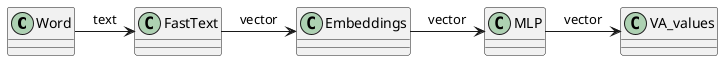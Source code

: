 @startuml
class Word
class FastText
class Embeddings
class MLP
class VA_values
Word -> FastText : text
FastText -> Embeddings : vector
Embeddings -> MLP : vector
MLP -> VA_values : vector
@enduml